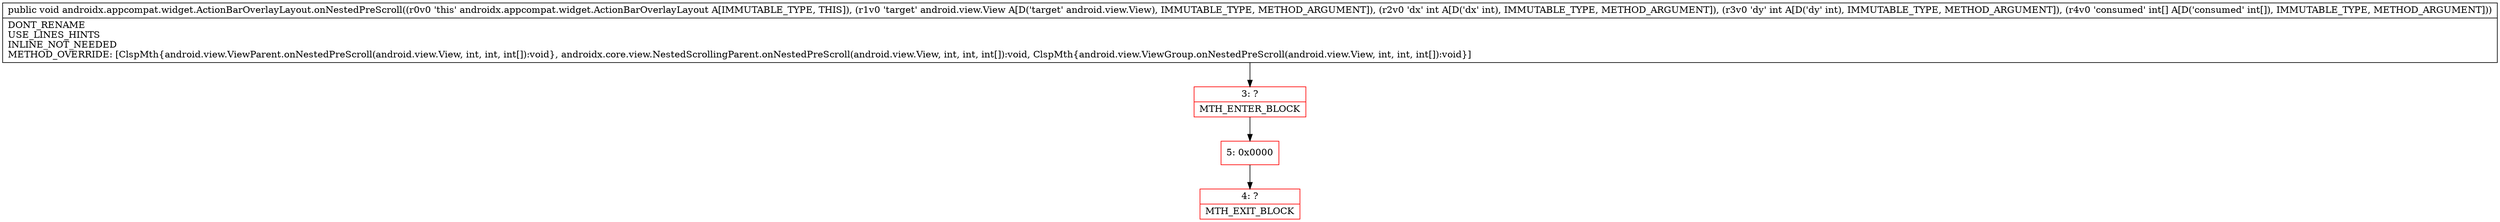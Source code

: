 digraph "CFG forandroidx.appcompat.widget.ActionBarOverlayLayout.onNestedPreScroll(Landroid\/view\/View;II[I)V" {
subgraph cluster_Region_1378054539 {
label = "R(0)";
node [shape=record,color=blue];
}
Node_3 [shape=record,color=red,label="{3\:\ ?|MTH_ENTER_BLOCK\l}"];
Node_5 [shape=record,color=red,label="{5\:\ 0x0000}"];
Node_4 [shape=record,color=red,label="{4\:\ ?|MTH_EXIT_BLOCK\l}"];
MethodNode[shape=record,label="{public void androidx.appcompat.widget.ActionBarOverlayLayout.onNestedPreScroll((r0v0 'this' androidx.appcompat.widget.ActionBarOverlayLayout A[IMMUTABLE_TYPE, THIS]), (r1v0 'target' android.view.View A[D('target' android.view.View), IMMUTABLE_TYPE, METHOD_ARGUMENT]), (r2v0 'dx' int A[D('dx' int), IMMUTABLE_TYPE, METHOD_ARGUMENT]), (r3v0 'dy' int A[D('dy' int), IMMUTABLE_TYPE, METHOD_ARGUMENT]), (r4v0 'consumed' int[] A[D('consumed' int[]), IMMUTABLE_TYPE, METHOD_ARGUMENT]))  | DONT_RENAME\lUSE_LINES_HINTS\lINLINE_NOT_NEEDED\lMETHOD_OVERRIDE: [ClspMth\{android.view.ViewParent.onNestedPreScroll(android.view.View, int, int, int[]):void\}, androidx.core.view.NestedScrollingParent.onNestedPreScroll(android.view.View, int, int, int[]):void, ClspMth\{android.view.ViewGroup.onNestedPreScroll(android.view.View, int, int, int[]):void\}]\l}"];
MethodNode -> Node_3;Node_3 -> Node_5;
Node_5 -> Node_4;
}

